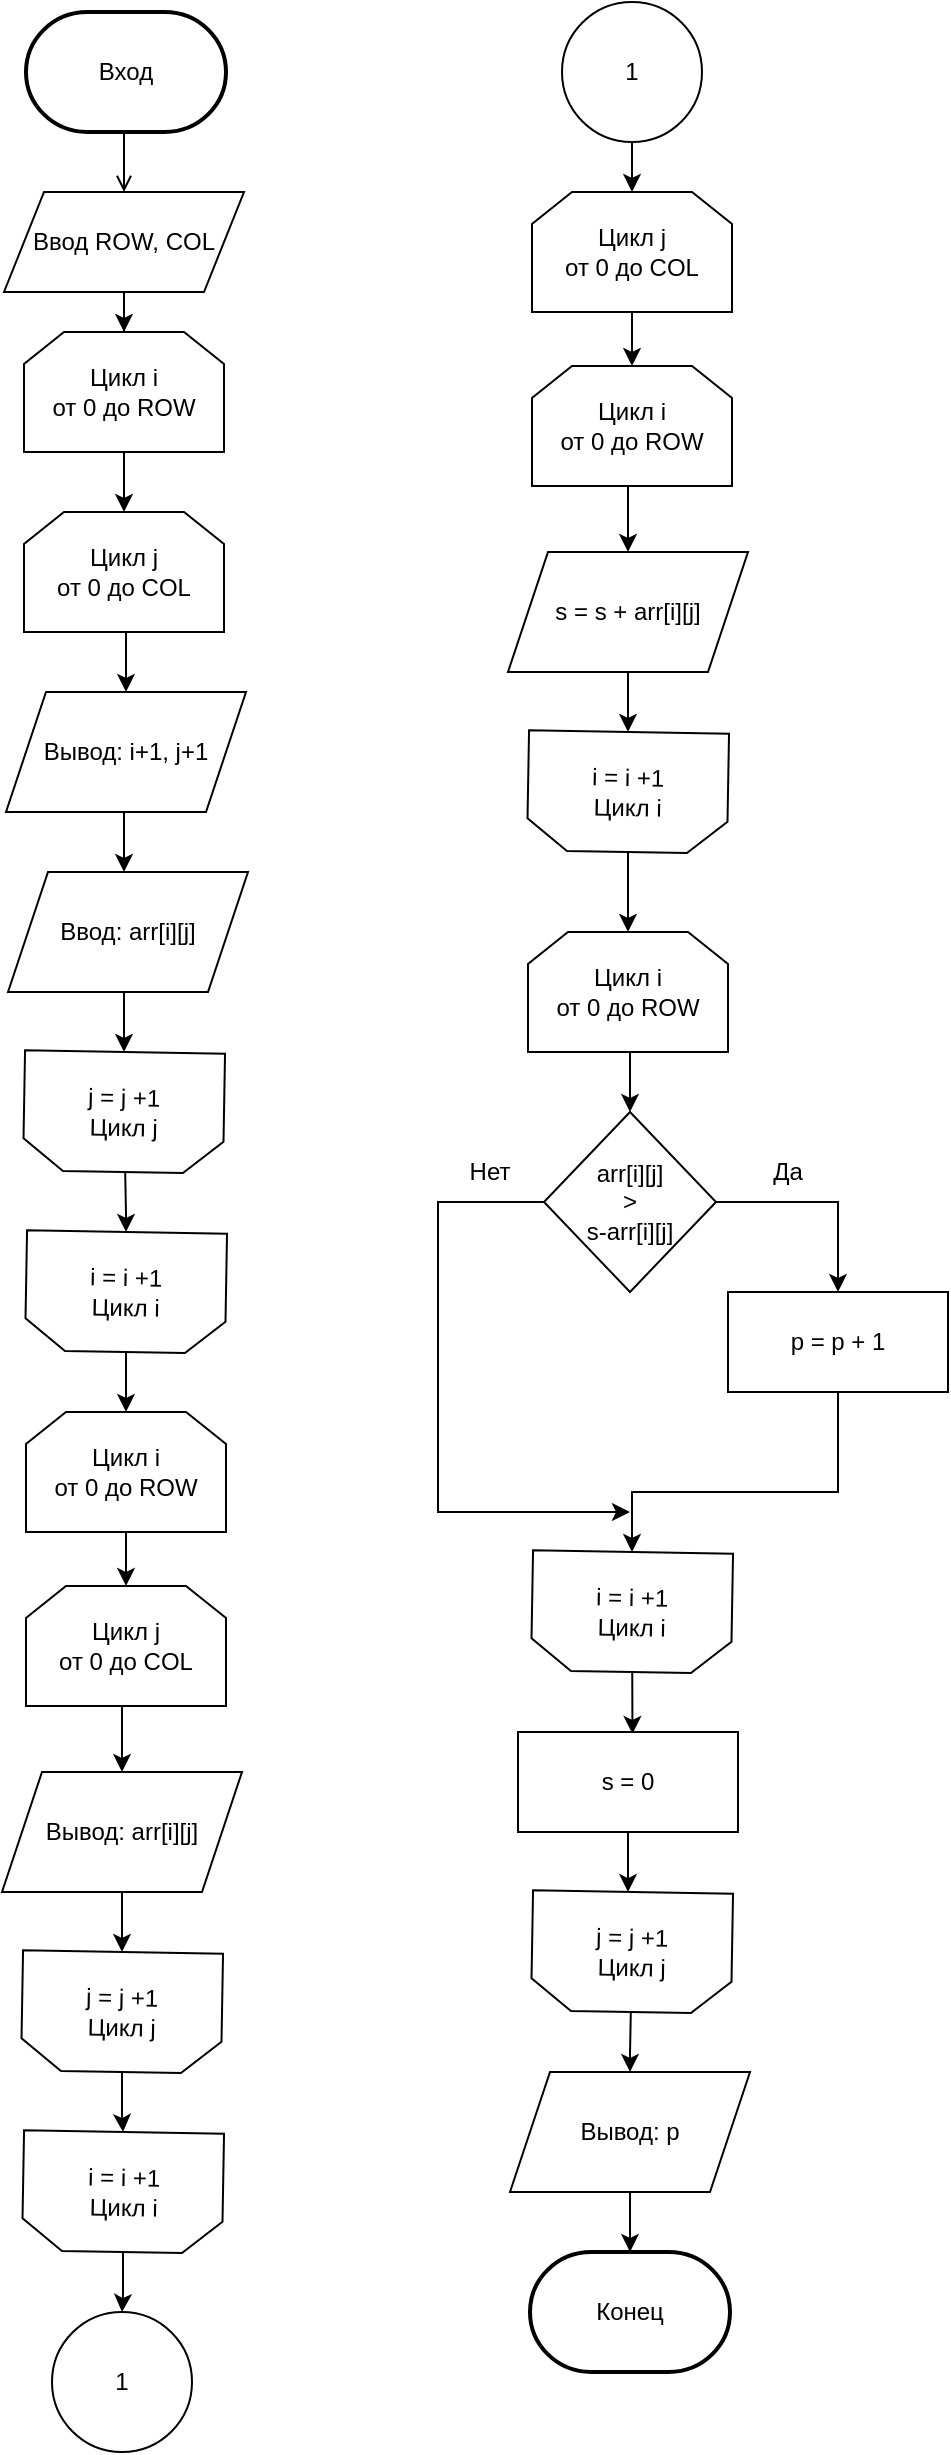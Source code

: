 <mxfile version="13.8.8" type="github">
  <diagram id="2XYw5rfrzcdDfsoRY1aY" name="Page-1">
    <mxGraphModel dx="1273" dy="1448" grid="1" gridSize="10" guides="1" tooltips="1" connect="1" arrows="1" fold="1" page="1" pageScale="1" pageWidth="827" pageHeight="1169" math="0" shadow="0">
      <root>
        <mxCell id="0" />
        <mxCell id="1" parent="0" />
        <mxCell id="bIGdx2mvvDFSyfbHBPX8-4" style="edgeStyle=orthogonalEdgeStyle;rounded=0;orthogonalLoop=1;jettySize=auto;html=1;exitX=0.5;exitY=1;exitDx=0;exitDy=0;exitPerimeter=0;entryX=0.5;entryY=0;entryDx=0;entryDy=0;endArrow=open;endFill=0;" parent="1" source="bIGdx2mvvDFSyfbHBPX8-2" target="bIGdx2mvvDFSyfbHBPX8-3" edge="1">
          <mxGeometry relative="1" as="geometry" />
        </mxCell>
        <mxCell id="bIGdx2mvvDFSyfbHBPX8-2" value="Вход" style="strokeWidth=2;html=1;shape=mxgraph.flowchart.terminator;whiteSpace=wrap;" parent="1" vertex="1">
          <mxGeometry x="232" y="5" width="100" height="60" as="geometry" />
        </mxCell>
        <mxCell id="V2gZpasj75cv8ze_Mce1-5" style="edgeStyle=orthogonalEdgeStyle;rounded=0;orthogonalLoop=1;jettySize=auto;html=1;" edge="1" parent="1" source="bIGdx2mvvDFSyfbHBPX8-3" target="Si78nq0MEke1Vb-z9np_-10">
          <mxGeometry relative="1" as="geometry" />
        </mxCell>
        <mxCell id="bIGdx2mvvDFSyfbHBPX8-3" value="Ввод ROW, COL" style="shape=parallelogram;perimeter=parallelogramPerimeter;whiteSpace=wrap;html=1;fixedSize=1;" parent="1" vertex="1">
          <mxGeometry x="221" y="95" width="120" height="50" as="geometry" />
        </mxCell>
        <mxCell id="bIGdx2mvvDFSyfbHBPX8-59" value="Конец" style="strokeWidth=2;html=1;shape=mxgraph.flowchart.terminator;whiteSpace=wrap;" parent="1" vertex="1">
          <mxGeometry x="484" y="1125" width="100" height="60" as="geometry" />
        </mxCell>
        <mxCell id="V2gZpasj75cv8ze_Mce1-6" style="edgeStyle=orthogonalEdgeStyle;rounded=0;orthogonalLoop=1;jettySize=auto;html=1;" edge="1" parent="1" source="Si78nq0MEke1Vb-z9np_-10" target="V2gZpasj75cv8ze_Mce1-2">
          <mxGeometry relative="1" as="geometry" />
        </mxCell>
        <mxCell id="Si78nq0MEke1Vb-z9np_-10" value="Цикл i&lt;br&gt;от 0 до ROW" style="shape=loopLimit;whiteSpace=wrap;html=1;" parent="1" vertex="1">
          <mxGeometry x="231" y="165" width="100" height="60" as="geometry" />
        </mxCell>
        <mxCell id="V2gZpasj75cv8ze_Mce1-52" style="edgeStyle=orthogonalEdgeStyle;rounded=0;orthogonalLoop=1;jettySize=auto;html=1;" edge="1" parent="1" source="Si78nq0MEke1Vb-z9np_-14">
          <mxGeometry relative="1" as="geometry">
            <mxPoint x="535" y="775" as="targetPoint" />
            <Array as="points">
              <mxPoint x="638" y="745" />
              <mxPoint x="535" y="745" />
            </Array>
          </mxGeometry>
        </mxCell>
        <mxCell id="Si78nq0MEke1Vb-z9np_-14" value="p = p + 1" style="rounded=0;whiteSpace=wrap;html=1;" parent="1" vertex="1">
          <mxGeometry x="583" y="645" width="110" height="50" as="geometry" />
        </mxCell>
        <mxCell id="V2gZpasj75cv8ze_Mce1-10" style="edgeStyle=orthogonalEdgeStyle;rounded=0;orthogonalLoop=1;jettySize=auto;html=1;" edge="1" parent="1" source="6ItXaO5hQTMBj_1F8REH-5" target="6ItXaO5hQTMBj_1F8REH-8">
          <mxGeometry relative="1" as="geometry">
            <Array as="points">
              <mxPoint x="281" y="505" />
              <mxPoint x="281" y="505" />
            </Array>
          </mxGeometry>
        </mxCell>
        <mxCell id="6ItXaO5hQTMBj_1F8REH-5" value="Ввод: arr[i][j]" style="shape=parallelogram;perimeter=parallelogramPerimeter;whiteSpace=wrap;html=1;fixedSize=1;" parent="1" vertex="1">
          <mxGeometry x="223" y="435" width="120" height="60" as="geometry" />
        </mxCell>
        <mxCell id="V2gZpasj75cv8ze_Mce1-12" style="edgeStyle=orthogonalEdgeStyle;rounded=0;orthogonalLoop=1;jettySize=auto;html=1;" edge="1" parent="1" source="6ItXaO5hQTMBj_1F8REH-8" target="V2gZpasj75cv8ze_Mce1-11">
          <mxGeometry relative="1" as="geometry">
            <Array as="points">
              <mxPoint x="282" y="606" />
            </Array>
          </mxGeometry>
        </mxCell>
        <mxCell id="6ItXaO5hQTMBj_1F8REH-8" value="j = j +1&lt;br&gt;Цикл j" style="shape=loopLimit;whiteSpace=wrap;html=1;rotation=1;flipV=1;" parent="1" vertex="1">
          <mxGeometry x="231" y="525" width="100" height="60" as="geometry" />
        </mxCell>
        <mxCell id="6ItXaO5hQTMBj_1F8REH-23" style="edgeStyle=orthogonalEdgeStyle;rounded=0;orthogonalLoop=1;jettySize=auto;html=1;exitX=0.5;exitY=1;exitDx=0;exitDy=0;entryX=0;entryY=0.5;entryDx=0;entryDy=0;" parent="1" target="6ItXaO5hQTMBj_1F8REH-21" edge="1">
          <mxGeometry relative="1" as="geometry">
            <mxPoint x="533" y="582" as="sourcePoint" />
          </mxGeometry>
        </mxCell>
        <mxCell id="6ItXaO5hQTMBj_1F8REH-24" style="edgeStyle=orthogonalEdgeStyle;rounded=0;orthogonalLoop=1;jettySize=auto;html=1;exitX=0.5;exitY=0;exitDx=0;exitDy=0;entryX=0.5;entryY=0;entryDx=0;entryDy=0;" parent="1" source="6ItXaO5hQTMBj_1F8REH-21" target="Si78nq0MEke1Vb-z9np_-14" edge="1">
          <mxGeometry relative="1" as="geometry" />
        </mxCell>
        <mxCell id="V2gZpasj75cv8ze_Mce1-54" style="edgeStyle=orthogonalEdgeStyle;rounded=0;orthogonalLoop=1;jettySize=auto;html=1;" edge="1" parent="1" source="6ItXaO5hQTMBj_1F8REH-21">
          <mxGeometry relative="1" as="geometry">
            <mxPoint x="534" y="755" as="targetPoint" />
            <Array as="points">
              <mxPoint x="438" y="600" />
              <mxPoint x="438" y="755" />
              <mxPoint x="534" y="755" />
            </Array>
          </mxGeometry>
        </mxCell>
        <mxCell id="6ItXaO5hQTMBj_1F8REH-21" value="arr[i][j] &lt;br&gt;&amp;gt; &lt;br&gt;s-arr[i][j]" style="rhombus;whiteSpace=wrap;html=1;direction=south;" parent="1" vertex="1">
          <mxGeometry x="491" y="555" width="86" height="90" as="geometry" />
        </mxCell>
        <mxCell id="6ItXaO5hQTMBj_1F8REH-28" value="Нет" style="text;html=1;strokeColor=none;fillColor=none;align=center;verticalAlign=middle;whiteSpace=wrap;rounded=0;" parent="1" vertex="1">
          <mxGeometry x="444" y="575" width="40" height="20" as="geometry" />
        </mxCell>
        <mxCell id="6ItXaO5hQTMBj_1F8REH-29" value="Да" style="text;html=1;strokeColor=none;fillColor=none;align=center;verticalAlign=middle;whiteSpace=wrap;rounded=0;" parent="1" vertex="1">
          <mxGeometry x="593" y="575" width="40" height="20" as="geometry" />
        </mxCell>
        <mxCell id="6ItXaO5hQTMBj_1F8REH-35" value="1" style="ellipse;whiteSpace=wrap;html=1;aspect=fixed;" parent="1" vertex="1">
          <mxGeometry x="245" y="1155" width="70" height="70" as="geometry" />
        </mxCell>
        <mxCell id="V2gZpasj75cv8ze_Mce1-44" style="edgeStyle=orthogonalEdgeStyle;rounded=0;orthogonalLoop=1;jettySize=auto;html=1;" edge="1" parent="1" source="6ItXaO5hQTMBj_1F8REH-37" target="V2gZpasj75cv8ze_Mce1-33">
          <mxGeometry relative="1" as="geometry" />
        </mxCell>
        <mxCell id="6ItXaO5hQTMBj_1F8REH-37" value="1" style="ellipse;whiteSpace=wrap;html=1;aspect=fixed;" parent="1" vertex="1">
          <mxGeometry x="500" width="70" height="70" as="geometry" />
        </mxCell>
        <mxCell id="V2gZpasj75cv8ze_Mce1-7" style="edgeStyle=orthogonalEdgeStyle;rounded=0;orthogonalLoop=1;jettySize=auto;html=1;" edge="1" parent="1" source="V2gZpasj75cv8ze_Mce1-2" target="V2gZpasj75cv8ze_Mce1-4">
          <mxGeometry relative="1" as="geometry">
            <Array as="points">
              <mxPoint x="282" y="325" />
              <mxPoint x="282" y="325" />
            </Array>
          </mxGeometry>
        </mxCell>
        <mxCell id="V2gZpasj75cv8ze_Mce1-2" value="Цикл j&lt;br&gt;от 0 до COL" style="shape=loopLimit;whiteSpace=wrap;html=1;" vertex="1" parent="1">
          <mxGeometry x="231" y="255" width="100" height="60" as="geometry" />
        </mxCell>
        <mxCell id="V2gZpasj75cv8ze_Mce1-8" style="edgeStyle=orthogonalEdgeStyle;rounded=0;orthogonalLoop=1;jettySize=auto;html=1;" edge="1" parent="1" source="V2gZpasj75cv8ze_Mce1-4" target="6ItXaO5hQTMBj_1F8REH-5">
          <mxGeometry relative="1" as="geometry">
            <Array as="points">
              <mxPoint x="281" y="415" />
              <mxPoint x="281" y="415" />
            </Array>
          </mxGeometry>
        </mxCell>
        <mxCell id="V2gZpasj75cv8ze_Mce1-4" value="Вывод: i+1, j+1" style="shape=parallelogram;perimeter=parallelogramPerimeter;whiteSpace=wrap;html=1;fixedSize=1;" vertex="1" parent="1">
          <mxGeometry x="222" y="345" width="120" height="60" as="geometry" />
        </mxCell>
        <mxCell id="V2gZpasj75cv8ze_Mce1-26" style="edgeStyle=orthogonalEdgeStyle;rounded=0;orthogonalLoop=1;jettySize=auto;html=1;entryX=0.5;entryY=0;entryDx=0;entryDy=0;" edge="1" parent="1" source="V2gZpasj75cv8ze_Mce1-11" target="V2gZpasj75cv8ze_Mce1-15">
          <mxGeometry relative="1" as="geometry" />
        </mxCell>
        <mxCell id="V2gZpasj75cv8ze_Mce1-11" value="i = i +1&lt;br&gt;Цикл i" style="shape=loopLimit;whiteSpace=wrap;html=1;rotation=1;flipV=1;" vertex="1" parent="1">
          <mxGeometry x="232" y="615" width="100" height="60" as="geometry" />
        </mxCell>
        <mxCell id="V2gZpasj75cv8ze_Mce1-27" style="edgeStyle=orthogonalEdgeStyle;rounded=0;orthogonalLoop=1;jettySize=auto;html=1;entryX=0.5;entryY=0;entryDx=0;entryDy=0;" edge="1" parent="1" source="V2gZpasj75cv8ze_Mce1-15" target="V2gZpasj75cv8ze_Mce1-21">
          <mxGeometry relative="1" as="geometry" />
        </mxCell>
        <mxCell id="V2gZpasj75cv8ze_Mce1-15" value="Цикл i&lt;br&gt;от 0 до ROW" style="shape=loopLimit;whiteSpace=wrap;html=1;" vertex="1" parent="1">
          <mxGeometry x="232" y="705" width="100" height="60" as="geometry" />
        </mxCell>
        <mxCell id="V2gZpasj75cv8ze_Mce1-18" style="edgeStyle=orthogonalEdgeStyle;rounded=0;orthogonalLoop=1;jettySize=auto;html=1;" edge="1" parent="1" source="V2gZpasj75cv8ze_Mce1-19" target="V2gZpasj75cv8ze_Mce1-24">
          <mxGeometry relative="1" as="geometry">
            <Array as="points">
              <mxPoint x="280.5" y="1056" />
            </Array>
          </mxGeometry>
        </mxCell>
        <mxCell id="V2gZpasj75cv8ze_Mce1-19" value="j = j +1&lt;br&gt;Цикл j" style="shape=loopLimit;whiteSpace=wrap;html=1;rotation=1;flipV=1;" vertex="1" parent="1">
          <mxGeometry x="230" y="975" width="100" height="60" as="geometry" />
        </mxCell>
        <mxCell id="V2gZpasj75cv8ze_Mce1-20" style="edgeStyle=orthogonalEdgeStyle;rounded=0;orthogonalLoop=1;jettySize=auto;html=1;" edge="1" parent="1" source="V2gZpasj75cv8ze_Mce1-21" target="V2gZpasj75cv8ze_Mce1-23">
          <mxGeometry relative="1" as="geometry">
            <Array as="points">
              <mxPoint x="280" y="865" />
              <mxPoint x="280" y="865" />
            </Array>
          </mxGeometry>
        </mxCell>
        <mxCell id="V2gZpasj75cv8ze_Mce1-21" value="Цикл j&lt;br&gt;от 0 до COL" style="shape=loopLimit;whiteSpace=wrap;html=1;" vertex="1" parent="1">
          <mxGeometry x="232" y="792" width="100" height="60" as="geometry" />
        </mxCell>
        <mxCell id="V2gZpasj75cv8ze_Mce1-29" style="edgeStyle=orthogonalEdgeStyle;rounded=0;orthogonalLoop=1;jettySize=auto;html=1;" edge="1" parent="1" source="V2gZpasj75cv8ze_Mce1-23" target="V2gZpasj75cv8ze_Mce1-19">
          <mxGeometry relative="1" as="geometry">
            <Array as="points">
              <mxPoint x="280" y="965" />
            </Array>
          </mxGeometry>
        </mxCell>
        <mxCell id="V2gZpasj75cv8ze_Mce1-23" value="Вывод: arr[i][j]" style="shape=parallelogram;perimeter=parallelogramPerimeter;whiteSpace=wrap;html=1;fixedSize=1;" vertex="1" parent="1">
          <mxGeometry x="220" y="885" width="120" height="60" as="geometry" />
        </mxCell>
        <mxCell id="V2gZpasj75cv8ze_Mce1-30" value="" style="edgeStyle=orthogonalEdgeStyle;rounded=0;orthogonalLoop=1;jettySize=auto;html=1;" edge="1" parent="1" source="V2gZpasj75cv8ze_Mce1-24" target="6ItXaO5hQTMBj_1F8REH-35">
          <mxGeometry relative="1" as="geometry" />
        </mxCell>
        <mxCell id="V2gZpasj75cv8ze_Mce1-24" value="i = i +1&lt;br&gt;Цикл i" style="shape=loopLimit;whiteSpace=wrap;html=1;rotation=1;flipV=1;" vertex="1" parent="1">
          <mxGeometry x="230.5" y="1065" width="100" height="60" as="geometry" />
        </mxCell>
        <mxCell id="V2gZpasj75cv8ze_Mce1-32" style="edgeStyle=orthogonalEdgeStyle;rounded=0;orthogonalLoop=1;jettySize=auto;html=1;entryX=0.5;entryY=0;entryDx=0;entryDy=0;" edge="1" parent="1" source="V2gZpasj75cv8ze_Mce1-33" target="V2gZpasj75cv8ze_Mce1-37">
          <mxGeometry relative="1" as="geometry" />
        </mxCell>
        <mxCell id="V2gZpasj75cv8ze_Mce1-33" value="Цикл j&lt;br&gt;от 0 до COL" style="shape=loopLimit;whiteSpace=wrap;html=1;" vertex="1" parent="1">
          <mxGeometry x="485" y="95" width="100" height="60" as="geometry" />
        </mxCell>
        <mxCell id="V2gZpasj75cv8ze_Mce1-50" style="edgeStyle=orthogonalEdgeStyle;rounded=0;orthogonalLoop=1;jettySize=auto;html=1;" edge="1" parent="1" source="V2gZpasj75cv8ze_Mce1-35" target="V2gZpasj75cv8ze_Mce1-47">
          <mxGeometry relative="1" as="geometry" />
        </mxCell>
        <mxCell id="V2gZpasj75cv8ze_Mce1-35" value="i = i +1&lt;br&gt;Цикл i" style="shape=loopLimit;whiteSpace=wrap;html=1;rotation=1;flipV=1;" vertex="1" parent="1">
          <mxGeometry x="483" y="365" width="100" height="60" as="geometry" />
        </mxCell>
        <mxCell id="V2gZpasj75cv8ze_Mce1-36" style="edgeStyle=orthogonalEdgeStyle;rounded=0;orthogonalLoop=1;jettySize=auto;html=1;" edge="1" parent="1" source="V2gZpasj75cv8ze_Mce1-37" target="V2gZpasj75cv8ze_Mce1-39">
          <mxGeometry relative="1" as="geometry">
            <Array as="points">
              <mxPoint x="533" y="255" />
              <mxPoint x="533" y="255" />
            </Array>
          </mxGeometry>
        </mxCell>
        <mxCell id="V2gZpasj75cv8ze_Mce1-37" value="Цикл i&lt;br&gt;от 0 до ROW" style="shape=loopLimit;whiteSpace=wrap;html=1;" vertex="1" parent="1">
          <mxGeometry x="485" y="182" width="100" height="60" as="geometry" />
        </mxCell>
        <mxCell id="V2gZpasj75cv8ze_Mce1-38" style="edgeStyle=orthogonalEdgeStyle;rounded=0;orthogonalLoop=1;jettySize=auto;html=1;" edge="1" parent="1" source="V2gZpasj75cv8ze_Mce1-39" target="V2gZpasj75cv8ze_Mce1-35">
          <mxGeometry relative="1" as="geometry">
            <Array as="points">
              <mxPoint x="533" y="355" />
            </Array>
          </mxGeometry>
        </mxCell>
        <mxCell id="V2gZpasj75cv8ze_Mce1-39" value="s = s + arr[i][j]" style="shape=parallelogram;perimeter=parallelogramPerimeter;whiteSpace=wrap;html=1;fixedSize=1;" vertex="1" parent="1">
          <mxGeometry x="473" y="275" width="120" height="60" as="geometry" />
        </mxCell>
        <mxCell id="V2gZpasj75cv8ze_Mce1-51" style="edgeStyle=orthogonalEdgeStyle;rounded=0;orthogonalLoop=1;jettySize=auto;html=1;" edge="1" parent="1" source="V2gZpasj75cv8ze_Mce1-47" target="6ItXaO5hQTMBj_1F8REH-21">
          <mxGeometry relative="1" as="geometry">
            <Array as="points">
              <mxPoint x="534" y="535" />
              <mxPoint x="534" y="535" />
            </Array>
          </mxGeometry>
        </mxCell>
        <mxCell id="V2gZpasj75cv8ze_Mce1-47" value="Цикл i&lt;br&gt;от 0 до ROW" style="shape=loopLimit;whiteSpace=wrap;html=1;" vertex="1" parent="1">
          <mxGeometry x="483" y="465" width="100" height="60" as="geometry" />
        </mxCell>
        <mxCell id="V2gZpasj75cv8ze_Mce1-57" style="edgeStyle=orthogonalEdgeStyle;rounded=0;orthogonalLoop=1;jettySize=auto;html=1;entryX=0.52;entryY=0.019;entryDx=0;entryDy=0;entryPerimeter=0;" edge="1" parent="1" source="V2gZpasj75cv8ze_Mce1-55" target="V2gZpasj75cv8ze_Mce1-56">
          <mxGeometry relative="1" as="geometry">
            <Array as="points">
              <mxPoint x="535" y="856" />
            </Array>
          </mxGeometry>
        </mxCell>
        <mxCell id="V2gZpasj75cv8ze_Mce1-55" value="i = i +1&lt;br&gt;Цикл i" style="shape=loopLimit;whiteSpace=wrap;html=1;rotation=1;flipV=1;" vertex="1" parent="1">
          <mxGeometry x="485" y="775" width="100" height="60" as="geometry" />
        </mxCell>
        <mxCell id="V2gZpasj75cv8ze_Mce1-62" style="edgeStyle=orthogonalEdgeStyle;rounded=0;orthogonalLoop=1;jettySize=auto;html=1;entryX=0.475;entryY=0.999;entryDx=0;entryDy=0;entryPerimeter=0;" edge="1" parent="1" source="V2gZpasj75cv8ze_Mce1-56" target="V2gZpasj75cv8ze_Mce1-61">
          <mxGeometry relative="1" as="geometry" />
        </mxCell>
        <mxCell id="V2gZpasj75cv8ze_Mce1-56" value="s = 0" style="rounded=0;whiteSpace=wrap;html=1;" vertex="1" parent="1">
          <mxGeometry x="478" y="865" width="110" height="50" as="geometry" />
        </mxCell>
        <mxCell id="V2gZpasj75cv8ze_Mce1-60" style="edgeStyle=orthogonalEdgeStyle;rounded=0;orthogonalLoop=1;jettySize=auto;html=1;" edge="1" parent="1" source="V2gZpasj75cv8ze_Mce1-58" target="bIGdx2mvvDFSyfbHBPX8-59">
          <mxGeometry relative="1" as="geometry" />
        </mxCell>
        <mxCell id="V2gZpasj75cv8ze_Mce1-58" value="Вывод: p" style="shape=parallelogram;perimeter=parallelogramPerimeter;whiteSpace=wrap;html=1;fixedSize=1;" vertex="1" parent="1">
          <mxGeometry x="474" y="1035" width="120" height="60" as="geometry" />
        </mxCell>
        <mxCell id="V2gZpasj75cv8ze_Mce1-63" style="edgeStyle=orthogonalEdgeStyle;rounded=0;orthogonalLoop=1;jettySize=auto;html=1;entryX=0.5;entryY=0;entryDx=0;entryDy=0;" edge="1" parent="1" source="V2gZpasj75cv8ze_Mce1-61" target="V2gZpasj75cv8ze_Mce1-58">
          <mxGeometry relative="1" as="geometry">
            <Array as="points">
              <mxPoint x="534" y="1026" />
            </Array>
          </mxGeometry>
        </mxCell>
        <mxCell id="V2gZpasj75cv8ze_Mce1-61" value="j = j +1&lt;br&gt;Цикл j" style="shape=loopLimit;whiteSpace=wrap;html=1;rotation=1;flipV=1;" vertex="1" parent="1">
          <mxGeometry x="485" y="945" width="100" height="60" as="geometry" />
        </mxCell>
      </root>
    </mxGraphModel>
  </diagram>
</mxfile>
